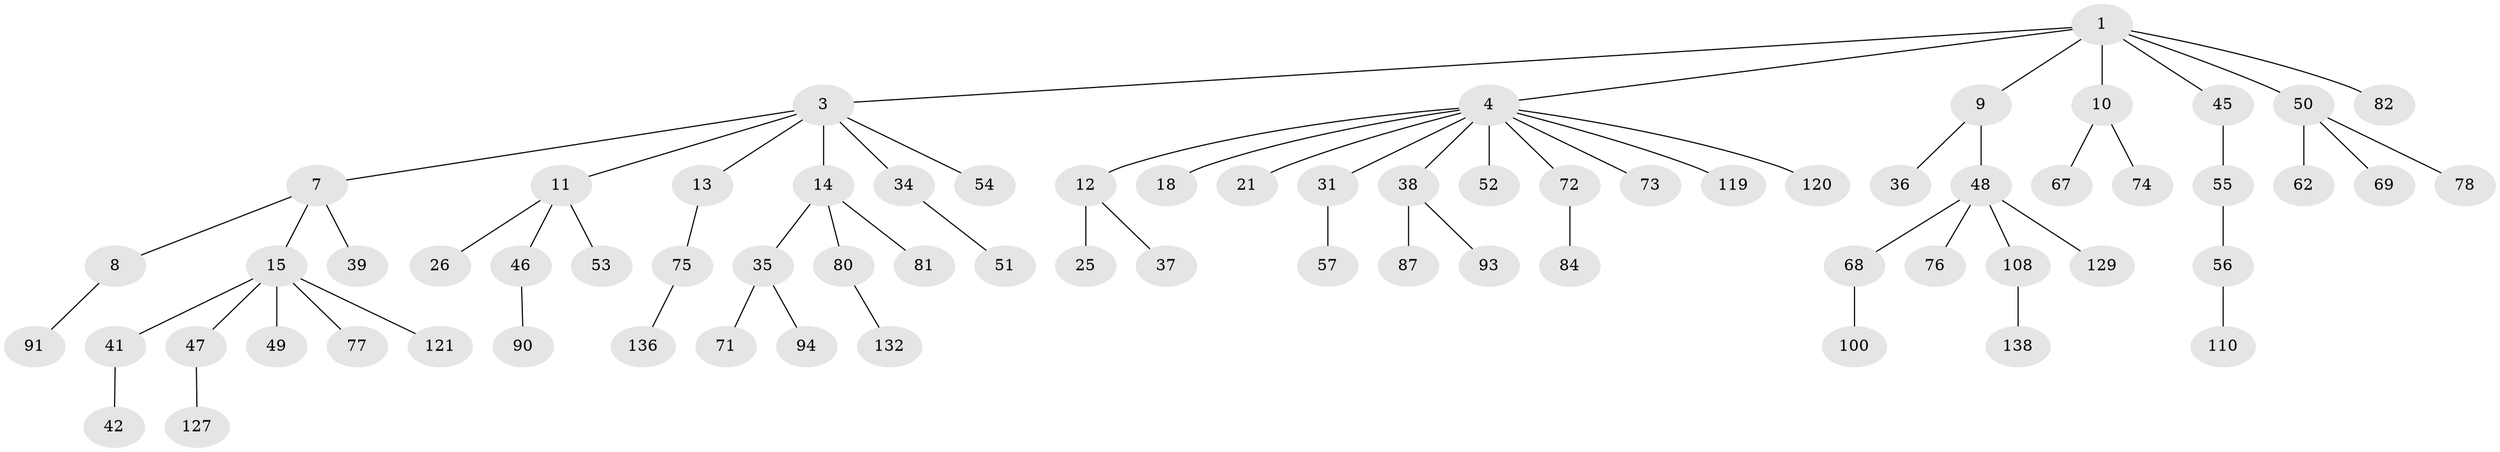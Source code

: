 // original degree distribution, {1: 0.49645390070921985, 8: 0.0070921985815602835, 4: 0.06382978723404255, 7: 0.0070921985815602835, 6: 0.014184397163120567, 5: 0.03546099290780142, 3: 0.11347517730496454, 2: 0.2624113475177305}
// Generated by graph-tools (version 1.1) at 2025/15/03/09/25 04:15:34]
// undirected, 70 vertices, 69 edges
graph export_dot {
graph [start="1"]
  node [color=gray90,style=filled];
  1 [super="+2"];
  3 [super="+6"];
  4 [super="+5"];
  7;
  8 [super="+24+61"];
  9;
  10 [super="+28+65+43+20"];
  11 [super="+17"];
  12 [super="+123+16+30+33"];
  13;
  14 [super="+19+27"];
  15 [super="+22"];
  18;
  21;
  25 [super="+29"];
  26 [super="+44"];
  31;
  34;
  35 [super="+64"];
  36;
  37;
  38 [super="+40"];
  39;
  41;
  42;
  45;
  46 [super="+60"];
  47 [super="+58+70"];
  48;
  49 [super="+106+125"];
  50;
  51 [super="+89"];
  52;
  53;
  54 [super="+103+128+59"];
  55;
  56;
  57;
  62 [super="+111"];
  67;
  68;
  69;
  71 [super="+95"];
  72;
  73 [super="+102"];
  74;
  75 [super="+79+117"];
  76;
  77 [super="+85+122"];
  78;
  80;
  81 [super="+101+98"];
  82;
  84 [super="+124+113"];
  87;
  90 [super="+96"];
  91;
  93;
  94 [super="+137"];
  100;
  108 [super="+126+131+109"];
  110;
  119 [super="+130"];
  120;
  121;
  127;
  129;
  132;
  136;
  138;
  1 -- 3;
  1 -- 4;
  1 -- 9;
  1 -- 10;
  1 -- 45;
  1 -- 50;
  1 -- 82;
  3 -- 7;
  3 -- 54;
  3 -- 34;
  3 -- 11;
  3 -- 13;
  3 -- 14;
  4 -- 12;
  4 -- 21;
  4 -- 38;
  4 -- 52;
  4 -- 72;
  4 -- 18;
  4 -- 119;
  4 -- 120;
  4 -- 73;
  4 -- 31;
  7 -- 8;
  7 -- 15;
  7 -- 39;
  8 -- 91;
  9 -- 36;
  9 -- 48;
  10 -- 67;
  10 -- 74;
  11 -- 26;
  11 -- 46;
  11 -- 53;
  12 -- 25;
  12 -- 37;
  13 -- 75;
  14 -- 35;
  14 -- 80;
  14 -- 81;
  15 -- 77;
  15 -- 49;
  15 -- 121;
  15 -- 41;
  15 -- 47;
  31 -- 57;
  34 -- 51;
  35 -- 94;
  35 -- 71;
  38 -- 93;
  38 -- 87;
  41 -- 42;
  45 -- 55;
  46 -- 90;
  47 -- 127;
  48 -- 68;
  48 -- 76;
  48 -- 108;
  48 -- 129;
  50 -- 62;
  50 -- 69;
  50 -- 78;
  55 -- 56;
  56 -- 110;
  68 -- 100;
  72 -- 84;
  75 -- 136;
  80 -- 132;
  108 -- 138;
}

